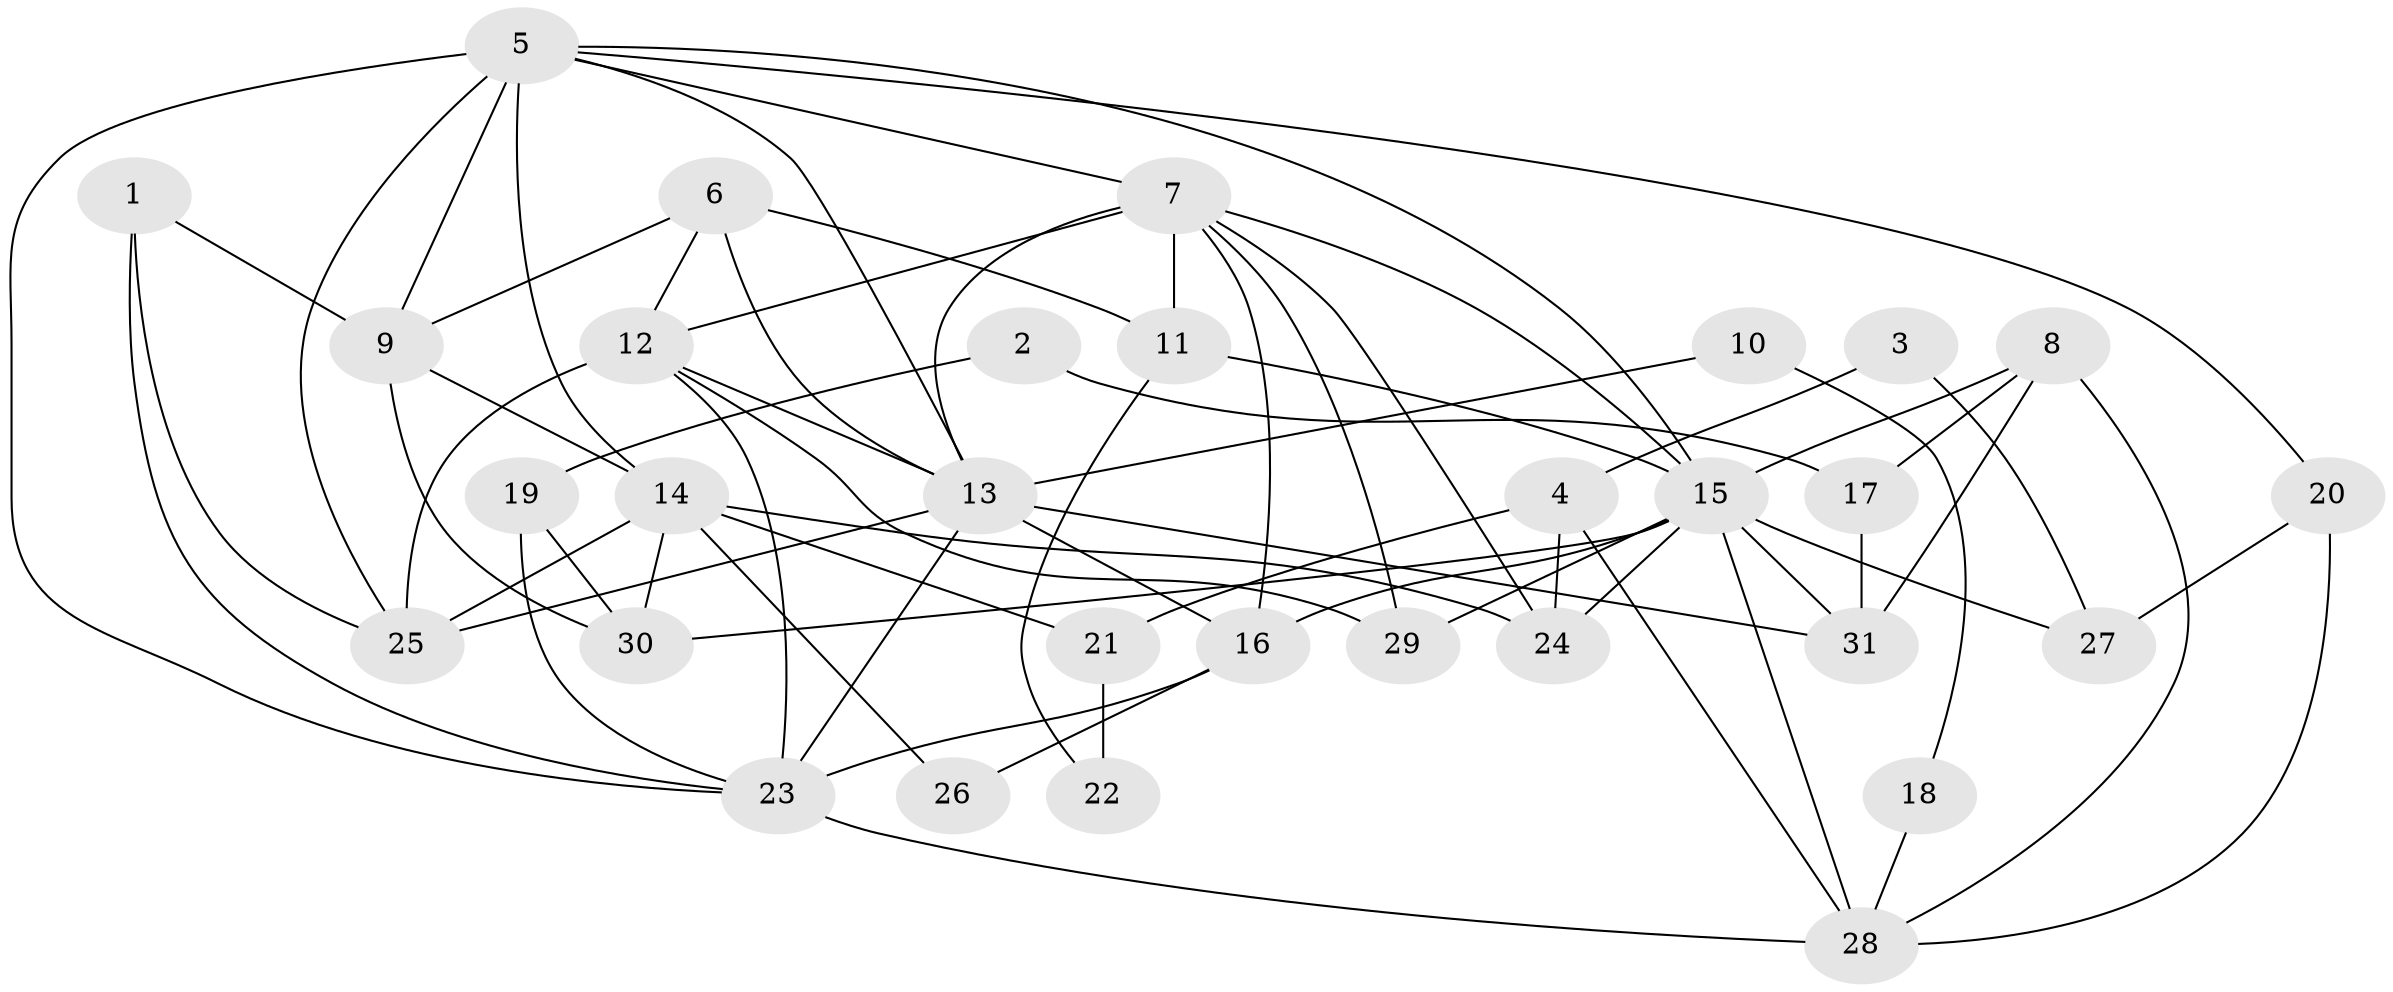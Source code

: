 // original degree distribution, {3: 0.32786885245901637, 2: 0.08196721311475409, 4: 0.21311475409836064, 5: 0.2786885245901639, 6: 0.08196721311475409, 7: 0.01639344262295082}
// Generated by graph-tools (version 1.1) at 2025/36/03/09/25 02:36:10]
// undirected, 31 vertices, 69 edges
graph export_dot {
graph [start="1"]
  node [color=gray90,style=filled];
  1;
  2;
  3;
  4;
  5;
  6;
  7;
  8;
  9;
  10;
  11;
  12;
  13;
  14;
  15;
  16;
  17;
  18;
  19;
  20;
  21;
  22;
  23;
  24;
  25;
  26;
  27;
  28;
  29;
  30;
  31;
  1 -- 9 [weight=2.0];
  1 -- 23 [weight=2.0];
  1 -- 25 [weight=1.0];
  2 -- 17 [weight=1.0];
  2 -- 19 [weight=1.0];
  3 -- 4 [weight=1.0];
  3 -- 27 [weight=1.0];
  4 -- 21 [weight=1.0];
  4 -- 24 [weight=1.0];
  4 -- 28 [weight=1.0];
  5 -- 7 [weight=1.0];
  5 -- 9 [weight=1.0];
  5 -- 13 [weight=1.0];
  5 -- 14 [weight=3.0];
  5 -- 15 [weight=2.0];
  5 -- 20 [weight=1.0];
  5 -- 23 [weight=1.0];
  5 -- 25 [weight=2.0];
  6 -- 9 [weight=1.0];
  6 -- 11 [weight=1.0];
  6 -- 12 [weight=1.0];
  6 -- 13 [weight=2.0];
  7 -- 11 [weight=1.0];
  7 -- 12 [weight=2.0];
  7 -- 13 [weight=1.0];
  7 -- 15 [weight=1.0];
  7 -- 16 [weight=1.0];
  7 -- 24 [weight=1.0];
  7 -- 29 [weight=1.0];
  8 -- 15 [weight=1.0];
  8 -- 17 [weight=1.0];
  8 -- 28 [weight=1.0];
  8 -- 31 [weight=1.0];
  9 -- 14 [weight=1.0];
  9 -- 30 [weight=1.0];
  10 -- 13 [weight=1.0];
  10 -- 18 [weight=1.0];
  11 -- 15 [weight=1.0];
  11 -- 22 [weight=1.0];
  12 -- 13 [weight=1.0];
  12 -- 23 [weight=1.0];
  12 -- 25 [weight=1.0];
  12 -- 29 [weight=1.0];
  13 -- 16 [weight=3.0];
  13 -- 23 [weight=2.0];
  13 -- 25 [weight=1.0];
  13 -- 31 [weight=1.0];
  14 -- 21 [weight=1.0];
  14 -- 24 [weight=1.0];
  14 -- 25 [weight=2.0];
  14 -- 26 [weight=1.0];
  14 -- 30 [weight=2.0];
  15 -- 16 [weight=1.0];
  15 -- 24 [weight=1.0];
  15 -- 27 [weight=1.0];
  15 -- 28 [weight=1.0];
  15 -- 29 [weight=1.0];
  15 -- 30 [weight=1.0];
  15 -- 31 [weight=1.0];
  16 -- 23 [weight=2.0];
  16 -- 26 [weight=2.0];
  17 -- 31 [weight=1.0];
  18 -- 28 [weight=1.0];
  19 -- 23 [weight=1.0];
  19 -- 30 [weight=1.0];
  20 -- 27 [weight=1.0];
  20 -- 28 [weight=1.0];
  21 -- 22 [weight=1.0];
  23 -- 28 [weight=1.0];
}
